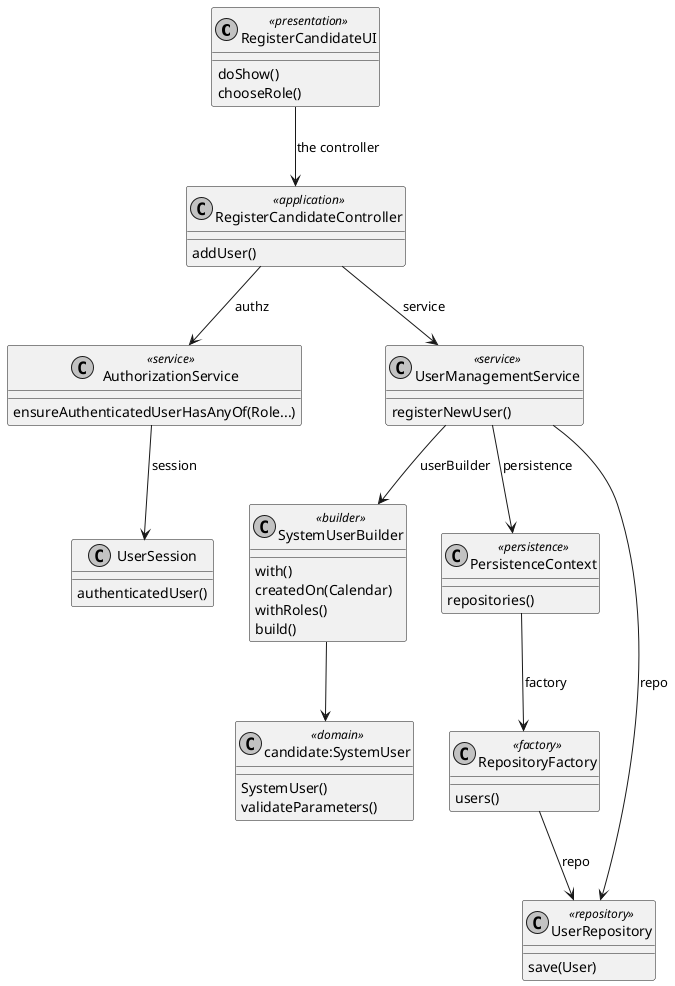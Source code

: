 @startuml

skinparam monochrome true
skinparam packageStyle rect
skinparam defaultFontName FG Virgil
skinparam shadowing false

class RegisterCandidateUI <<presentation>> {
    doShow()
    chooseRole()
}

class RegisterCandidateController <<application>> {
    addUser()
}

class AuthorizationService <<service>> {
    ensureAuthenticatedUserHasAnyOf(Role...)
}

class UserSession {
    authenticatedUser()
}

class UserManagementService <<service>> {
    registerNewUser()
}

class SystemUserBuilder <<builder>> {
    with()
    createdOn(Calendar)
    withRoles()
    build()
}

class "candidate:SystemUser" <<domain>> {
    SystemUser()
    validateParameters()
}

class PersistenceContext  <<persistence>> {
    repositories()
}
class RepositoryFactory  <<factory>> {
    users()
}
class UserRepository <<repository>> {
    save(User)
}

RegisterCandidateUI --> RegisterCandidateController : the controller
RegisterCandidateController --> AuthorizationService : authz
RegisterCandidateController --> UserManagementService : service
UserManagementService --> SystemUserBuilder : userBuilder
SystemUserBuilder --> "candidate:SystemUser"
AuthorizationService --> UserSession : session
UserManagementService --> PersistenceContext : persistence
PersistenceContext --> RepositoryFactory : factory
RepositoryFactory --> UserRepository : repo
UserManagementService --> UserRepository : repo

@enduml